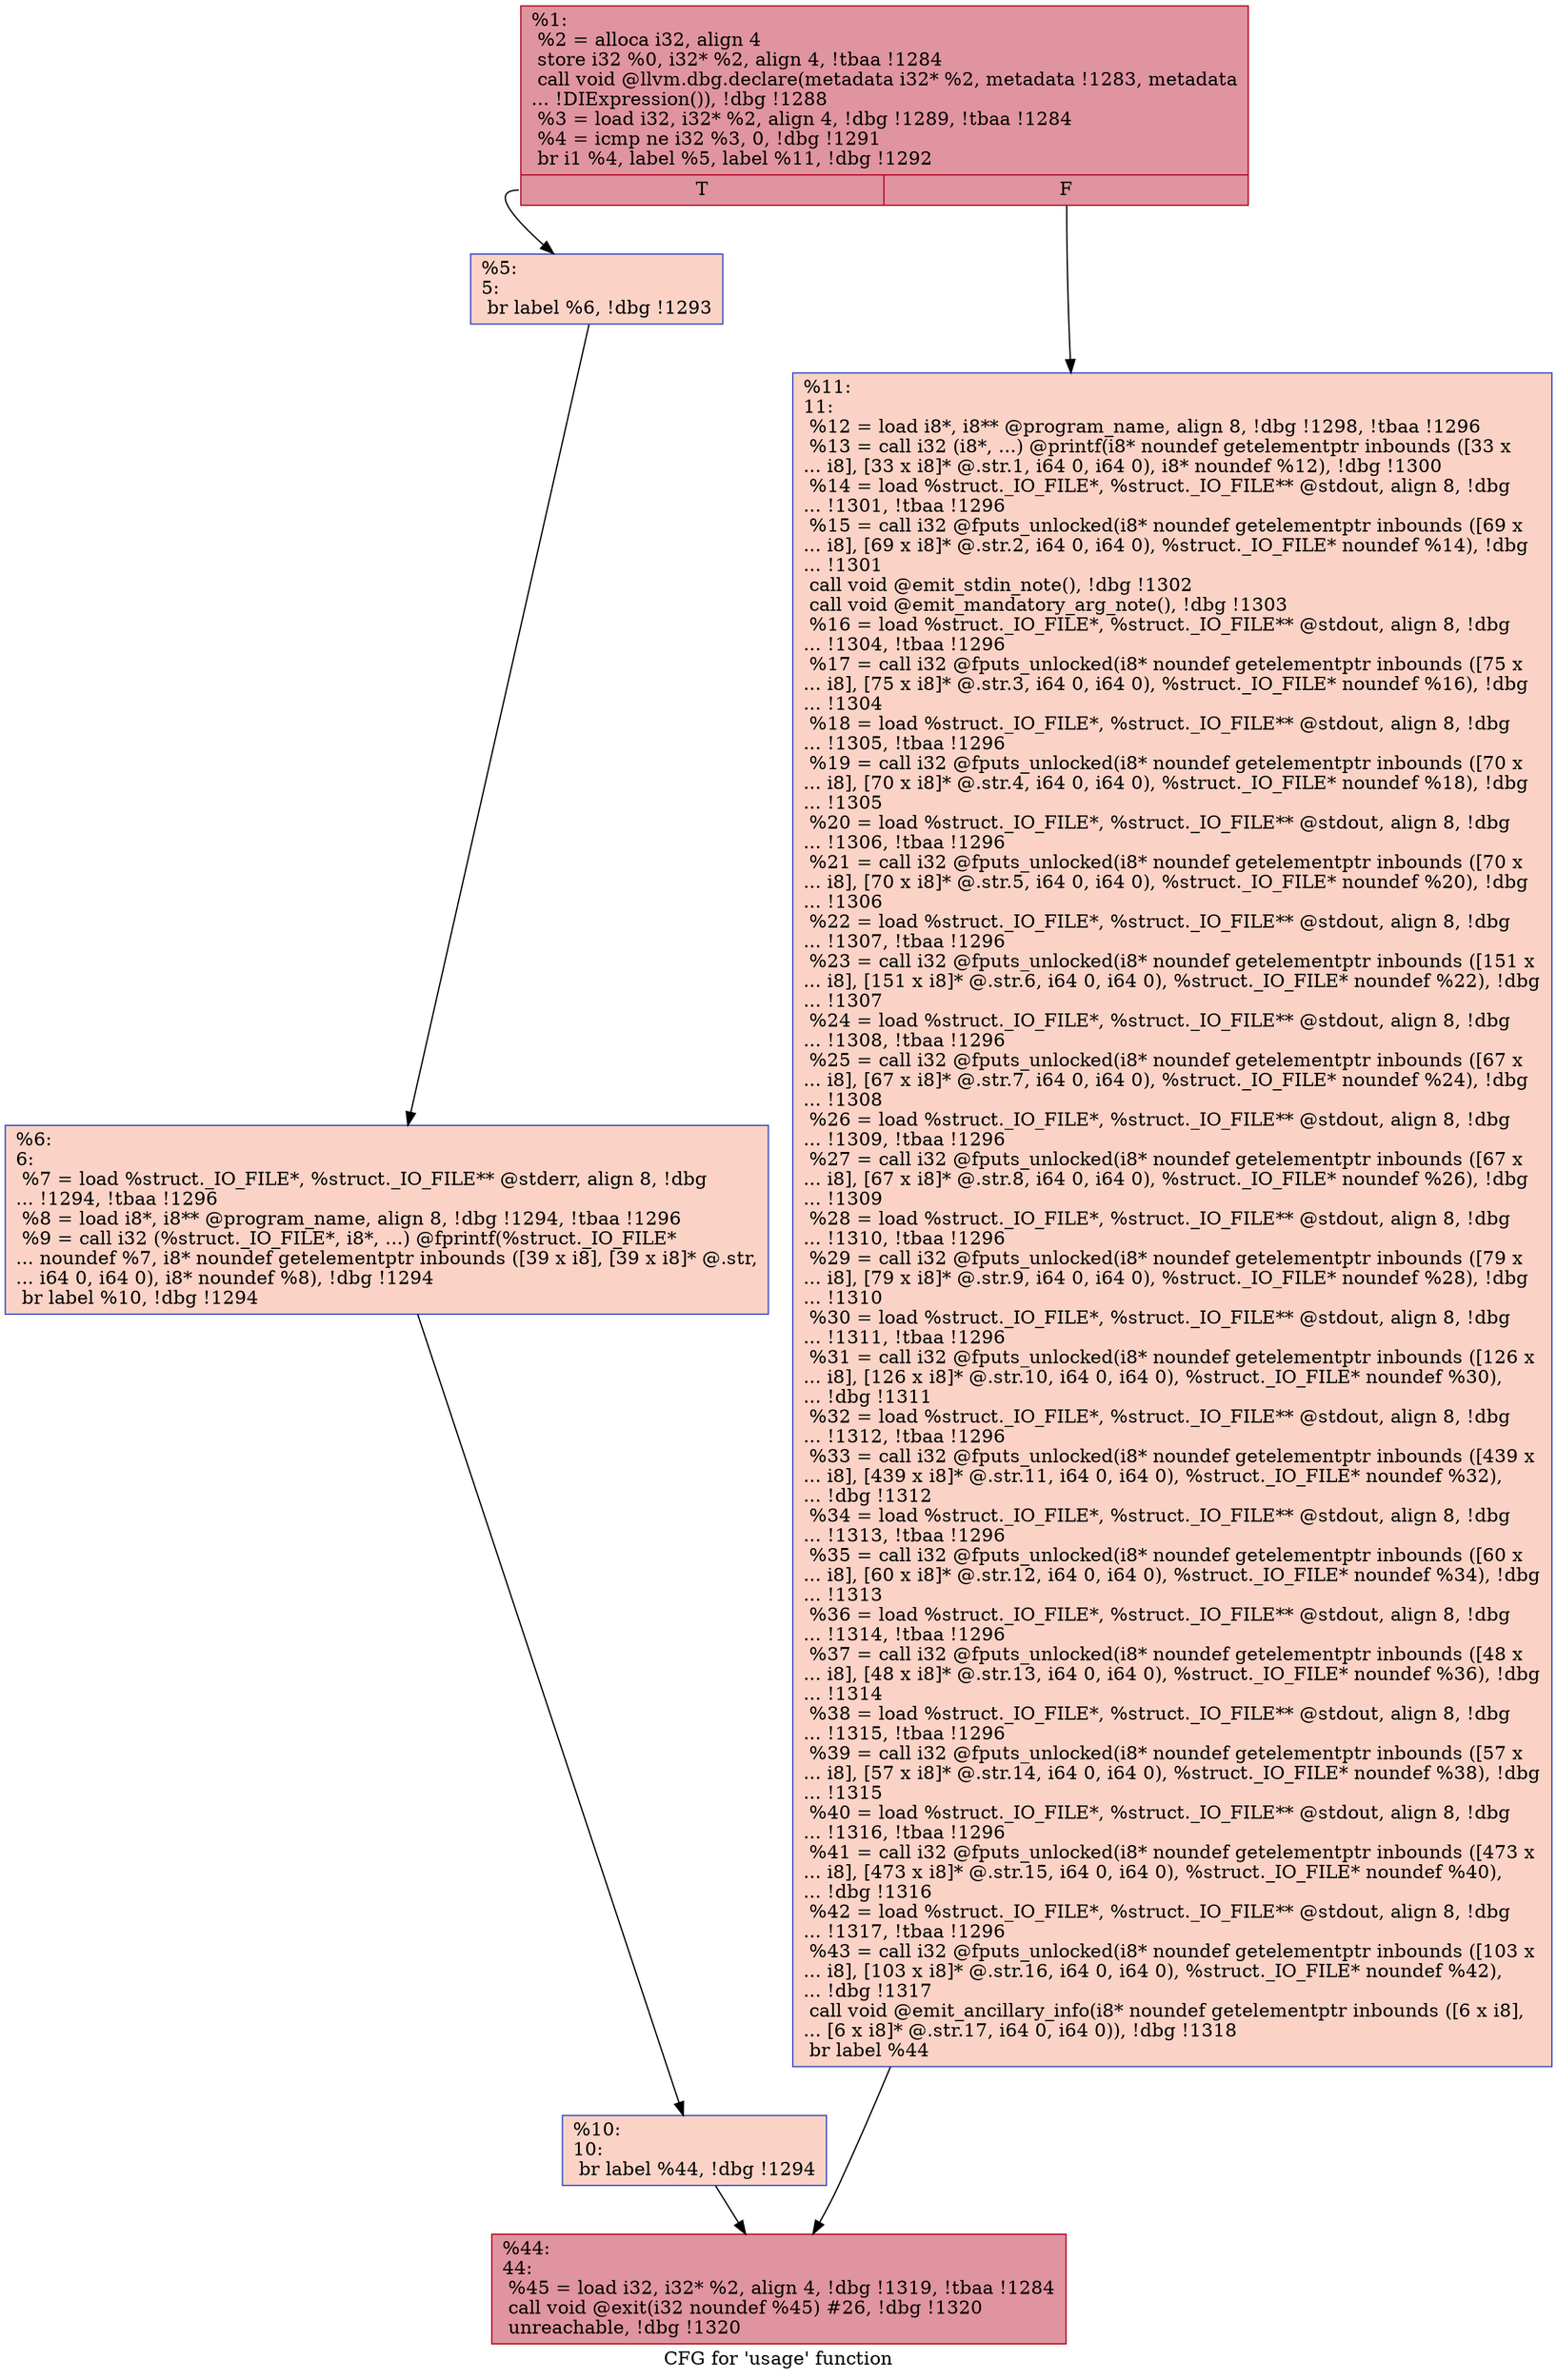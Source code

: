 digraph "CFG for 'usage' function" {
	label="CFG for 'usage' function";

	Node0x1d5b6e0 [shape=record,color="#b70d28ff", style=filled, fillcolor="#b70d2870",label="{%1:\l  %2 = alloca i32, align 4\l  store i32 %0, i32* %2, align 4, !tbaa !1284\l  call void @llvm.dbg.declare(metadata i32* %2, metadata !1283, metadata\l... !DIExpression()), !dbg !1288\l  %3 = load i32, i32* %2, align 4, !dbg !1289, !tbaa !1284\l  %4 = icmp ne i32 %3, 0, !dbg !1291\l  br i1 %4, label %5, label %11, !dbg !1292\l|{<s0>T|<s1>F}}"];
	Node0x1d5b6e0:s0 -> Node0x1dc2900;
	Node0x1d5b6e0:s1 -> Node0x1dc29f0;
	Node0x1dc2900 [shape=record,color="#3d50c3ff", style=filled, fillcolor="#f59c7d70",label="{%5:\l5:                                                \l  br label %6, !dbg !1293\l}"];
	Node0x1dc2900 -> Node0x1dc2950;
	Node0x1dc2950 [shape=record,color="#3d50c3ff", style=filled, fillcolor="#f59c7d70",label="{%6:\l6:                                                \l  %7 = load %struct._IO_FILE*, %struct._IO_FILE** @stderr, align 8, !dbg\l... !1294, !tbaa !1296\l  %8 = load i8*, i8** @program_name, align 8, !dbg !1294, !tbaa !1296\l  %9 = call i32 (%struct._IO_FILE*, i8*, ...) @fprintf(%struct._IO_FILE*\l... noundef %7, i8* noundef getelementptr inbounds ([39 x i8], [39 x i8]* @.str,\l... i64 0, i64 0), i8* noundef %8), !dbg !1294\l  br label %10, !dbg !1294\l}"];
	Node0x1dc2950 -> Node0x1dc29a0;
	Node0x1dc29a0 [shape=record,color="#3d50c3ff", style=filled, fillcolor="#f59c7d70",label="{%10:\l10:                                               \l  br label %44, !dbg !1294\l}"];
	Node0x1dc29a0 -> Node0x1dc2a40;
	Node0x1dc29f0 [shape=record,color="#3d50c3ff", style=filled, fillcolor="#f59c7d70",label="{%11:\l11:                                               \l  %12 = load i8*, i8** @program_name, align 8, !dbg !1298, !tbaa !1296\l  %13 = call i32 (i8*, ...) @printf(i8* noundef getelementptr inbounds ([33 x\l... i8], [33 x i8]* @.str.1, i64 0, i64 0), i8* noundef %12), !dbg !1300\l  %14 = load %struct._IO_FILE*, %struct._IO_FILE** @stdout, align 8, !dbg\l... !1301, !tbaa !1296\l  %15 = call i32 @fputs_unlocked(i8* noundef getelementptr inbounds ([69 x\l... i8], [69 x i8]* @.str.2, i64 0, i64 0), %struct._IO_FILE* noundef %14), !dbg\l... !1301\l  call void @emit_stdin_note(), !dbg !1302\l  call void @emit_mandatory_arg_note(), !dbg !1303\l  %16 = load %struct._IO_FILE*, %struct._IO_FILE** @stdout, align 8, !dbg\l... !1304, !tbaa !1296\l  %17 = call i32 @fputs_unlocked(i8* noundef getelementptr inbounds ([75 x\l... i8], [75 x i8]* @.str.3, i64 0, i64 0), %struct._IO_FILE* noundef %16), !dbg\l... !1304\l  %18 = load %struct._IO_FILE*, %struct._IO_FILE** @stdout, align 8, !dbg\l... !1305, !tbaa !1296\l  %19 = call i32 @fputs_unlocked(i8* noundef getelementptr inbounds ([70 x\l... i8], [70 x i8]* @.str.4, i64 0, i64 0), %struct._IO_FILE* noundef %18), !dbg\l... !1305\l  %20 = load %struct._IO_FILE*, %struct._IO_FILE** @stdout, align 8, !dbg\l... !1306, !tbaa !1296\l  %21 = call i32 @fputs_unlocked(i8* noundef getelementptr inbounds ([70 x\l... i8], [70 x i8]* @.str.5, i64 0, i64 0), %struct._IO_FILE* noundef %20), !dbg\l... !1306\l  %22 = load %struct._IO_FILE*, %struct._IO_FILE** @stdout, align 8, !dbg\l... !1307, !tbaa !1296\l  %23 = call i32 @fputs_unlocked(i8* noundef getelementptr inbounds ([151 x\l... i8], [151 x i8]* @.str.6, i64 0, i64 0), %struct._IO_FILE* noundef %22), !dbg\l... !1307\l  %24 = load %struct._IO_FILE*, %struct._IO_FILE** @stdout, align 8, !dbg\l... !1308, !tbaa !1296\l  %25 = call i32 @fputs_unlocked(i8* noundef getelementptr inbounds ([67 x\l... i8], [67 x i8]* @.str.7, i64 0, i64 0), %struct._IO_FILE* noundef %24), !dbg\l... !1308\l  %26 = load %struct._IO_FILE*, %struct._IO_FILE** @stdout, align 8, !dbg\l... !1309, !tbaa !1296\l  %27 = call i32 @fputs_unlocked(i8* noundef getelementptr inbounds ([67 x\l... i8], [67 x i8]* @.str.8, i64 0, i64 0), %struct._IO_FILE* noundef %26), !dbg\l... !1309\l  %28 = load %struct._IO_FILE*, %struct._IO_FILE** @stdout, align 8, !dbg\l... !1310, !tbaa !1296\l  %29 = call i32 @fputs_unlocked(i8* noundef getelementptr inbounds ([79 x\l... i8], [79 x i8]* @.str.9, i64 0, i64 0), %struct._IO_FILE* noundef %28), !dbg\l... !1310\l  %30 = load %struct._IO_FILE*, %struct._IO_FILE** @stdout, align 8, !dbg\l... !1311, !tbaa !1296\l  %31 = call i32 @fputs_unlocked(i8* noundef getelementptr inbounds ([126 x\l... i8], [126 x i8]* @.str.10, i64 0, i64 0), %struct._IO_FILE* noundef %30),\l... !dbg !1311\l  %32 = load %struct._IO_FILE*, %struct._IO_FILE** @stdout, align 8, !dbg\l... !1312, !tbaa !1296\l  %33 = call i32 @fputs_unlocked(i8* noundef getelementptr inbounds ([439 x\l... i8], [439 x i8]* @.str.11, i64 0, i64 0), %struct._IO_FILE* noundef %32),\l... !dbg !1312\l  %34 = load %struct._IO_FILE*, %struct._IO_FILE** @stdout, align 8, !dbg\l... !1313, !tbaa !1296\l  %35 = call i32 @fputs_unlocked(i8* noundef getelementptr inbounds ([60 x\l... i8], [60 x i8]* @.str.12, i64 0, i64 0), %struct._IO_FILE* noundef %34), !dbg\l... !1313\l  %36 = load %struct._IO_FILE*, %struct._IO_FILE** @stdout, align 8, !dbg\l... !1314, !tbaa !1296\l  %37 = call i32 @fputs_unlocked(i8* noundef getelementptr inbounds ([48 x\l... i8], [48 x i8]* @.str.13, i64 0, i64 0), %struct._IO_FILE* noundef %36), !dbg\l... !1314\l  %38 = load %struct._IO_FILE*, %struct._IO_FILE** @stdout, align 8, !dbg\l... !1315, !tbaa !1296\l  %39 = call i32 @fputs_unlocked(i8* noundef getelementptr inbounds ([57 x\l... i8], [57 x i8]* @.str.14, i64 0, i64 0), %struct._IO_FILE* noundef %38), !dbg\l... !1315\l  %40 = load %struct._IO_FILE*, %struct._IO_FILE** @stdout, align 8, !dbg\l... !1316, !tbaa !1296\l  %41 = call i32 @fputs_unlocked(i8* noundef getelementptr inbounds ([473 x\l... i8], [473 x i8]* @.str.15, i64 0, i64 0), %struct._IO_FILE* noundef %40),\l... !dbg !1316\l  %42 = load %struct._IO_FILE*, %struct._IO_FILE** @stdout, align 8, !dbg\l... !1317, !tbaa !1296\l  %43 = call i32 @fputs_unlocked(i8* noundef getelementptr inbounds ([103 x\l... i8], [103 x i8]* @.str.16, i64 0, i64 0), %struct._IO_FILE* noundef %42),\l... !dbg !1317\l  call void @emit_ancillary_info(i8* noundef getelementptr inbounds ([6 x i8],\l... [6 x i8]* @.str.17, i64 0, i64 0)), !dbg !1318\l  br label %44\l}"];
	Node0x1dc29f0 -> Node0x1dc2a40;
	Node0x1dc2a40 [shape=record,color="#b70d28ff", style=filled, fillcolor="#b70d2870",label="{%44:\l44:                                               \l  %45 = load i32, i32* %2, align 4, !dbg !1319, !tbaa !1284\l  call void @exit(i32 noundef %45) #26, !dbg !1320\l  unreachable, !dbg !1320\l}"];
}
